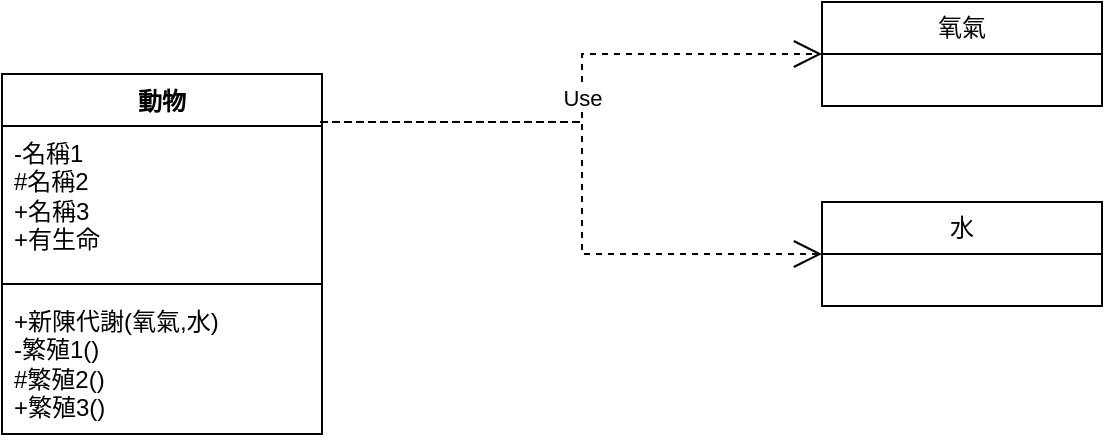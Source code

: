 <mxfile version="22.0.8" type="github">
  <diagram name="第 1 页" id="gacS-CB2YZILWXWcVJ0e">
    <mxGraphModel dx="1050" dy="1743" grid="1" gridSize="10" guides="1" tooltips="1" connect="1" arrows="1" fold="1" page="1" pageScale="1" pageWidth="827" pageHeight="1169" math="0" shadow="0">
      <root>
        <mxCell id="0" />
        <mxCell id="1" parent="0" />
        <mxCell id="eG_bJUYpT0XTV17jZz0c-1" value="動物" style="swimlane;fontStyle=1;align=center;verticalAlign=top;childLayout=stackLayout;horizontal=1;startSize=26;horizontalStack=0;resizeParent=1;resizeParentMax=0;resizeLast=0;collapsible=1;marginBottom=0;whiteSpace=wrap;html=1;" vertex="1" parent="1">
          <mxGeometry x="60" y="-674" width="160" height="180" as="geometry" />
        </mxCell>
        <mxCell id="eG_bJUYpT0XTV17jZz0c-2" value="-名稱1&lt;br&gt;#名稱2&lt;br&gt;+名稱3&lt;br&gt;+有生命" style="text;strokeColor=none;fillColor=none;align=left;verticalAlign=top;spacingLeft=4;spacingRight=4;overflow=hidden;rotatable=0;points=[[0,0.5],[1,0.5]];portConstraint=eastwest;whiteSpace=wrap;html=1;" vertex="1" parent="eG_bJUYpT0XTV17jZz0c-1">
          <mxGeometry y="26" width="160" height="74" as="geometry" />
        </mxCell>
        <mxCell id="eG_bJUYpT0XTV17jZz0c-3" value="" style="line;strokeWidth=1;fillColor=none;align=left;verticalAlign=middle;spacingTop=-1;spacingLeft=3;spacingRight=3;rotatable=0;labelPosition=right;points=[];portConstraint=eastwest;strokeColor=inherit;" vertex="1" parent="eG_bJUYpT0XTV17jZz0c-1">
          <mxGeometry y="100" width="160" height="10" as="geometry" />
        </mxCell>
        <mxCell id="eG_bJUYpT0XTV17jZz0c-4" value="+新陳代謝(氧氣,水)&lt;br&gt;-繁殖1()&lt;br&gt;#繁殖2()&lt;br&gt;+繁殖3()" style="text;strokeColor=none;fillColor=none;align=left;verticalAlign=top;spacingLeft=4;spacingRight=4;overflow=hidden;rotatable=0;points=[[0,0.5],[1,0.5]];portConstraint=eastwest;whiteSpace=wrap;html=1;" vertex="1" parent="eG_bJUYpT0XTV17jZz0c-1">
          <mxGeometry y="110" width="160" height="70" as="geometry" />
        </mxCell>
        <mxCell id="eG_bJUYpT0XTV17jZz0c-5" value="Use" style="endArrow=open;endSize=12;dashed=1;html=1;rounded=0;" edge="1" parent="1" target="eG_bJUYpT0XTV17jZz0c-6">
          <mxGeometry width="160" relative="1" as="geometry">
            <mxPoint x="220" y="-650" as="sourcePoint" />
            <mxPoint x="380" y="-650" as="targetPoint" />
            <Array as="points">
              <mxPoint x="350" y="-650" />
              <mxPoint x="350" y="-684" />
            </Array>
          </mxGeometry>
        </mxCell>
        <mxCell id="eG_bJUYpT0XTV17jZz0c-6" value="氧氣" style="swimlane;fontStyle=0;childLayout=stackLayout;horizontal=1;startSize=26;fillColor=none;horizontalStack=0;resizeParent=1;resizeParentMax=0;resizeLast=0;collapsible=1;marginBottom=0;whiteSpace=wrap;html=1;" vertex="1" parent="1">
          <mxGeometry x="470" y="-710" width="140" height="52" as="geometry" />
        </mxCell>
        <mxCell id="eG_bJUYpT0XTV17jZz0c-10" value="" style="endArrow=open;endSize=12;dashed=1;html=1;rounded=0;" edge="1" parent="1" target="eG_bJUYpT0XTV17jZz0c-11">
          <mxGeometry x="-0.058" y="-80" width="160" relative="1" as="geometry">
            <mxPoint x="219" y="-650" as="sourcePoint" />
            <mxPoint x="420" y="-570" as="targetPoint" />
            <Array as="points">
              <mxPoint x="350" y="-650" />
              <mxPoint x="350" y="-584" />
            </Array>
            <mxPoint x="-74" y="49" as="offset" />
          </mxGeometry>
        </mxCell>
        <mxCell id="eG_bJUYpT0XTV17jZz0c-11" value="水" style="swimlane;fontStyle=0;childLayout=stackLayout;horizontal=1;startSize=26;fillColor=none;horizontalStack=0;resizeParent=1;resizeParentMax=0;resizeLast=0;collapsible=1;marginBottom=0;whiteSpace=wrap;html=1;" vertex="1" parent="1">
          <mxGeometry x="470" y="-610" width="140" height="52" as="geometry" />
        </mxCell>
      </root>
    </mxGraphModel>
  </diagram>
</mxfile>
